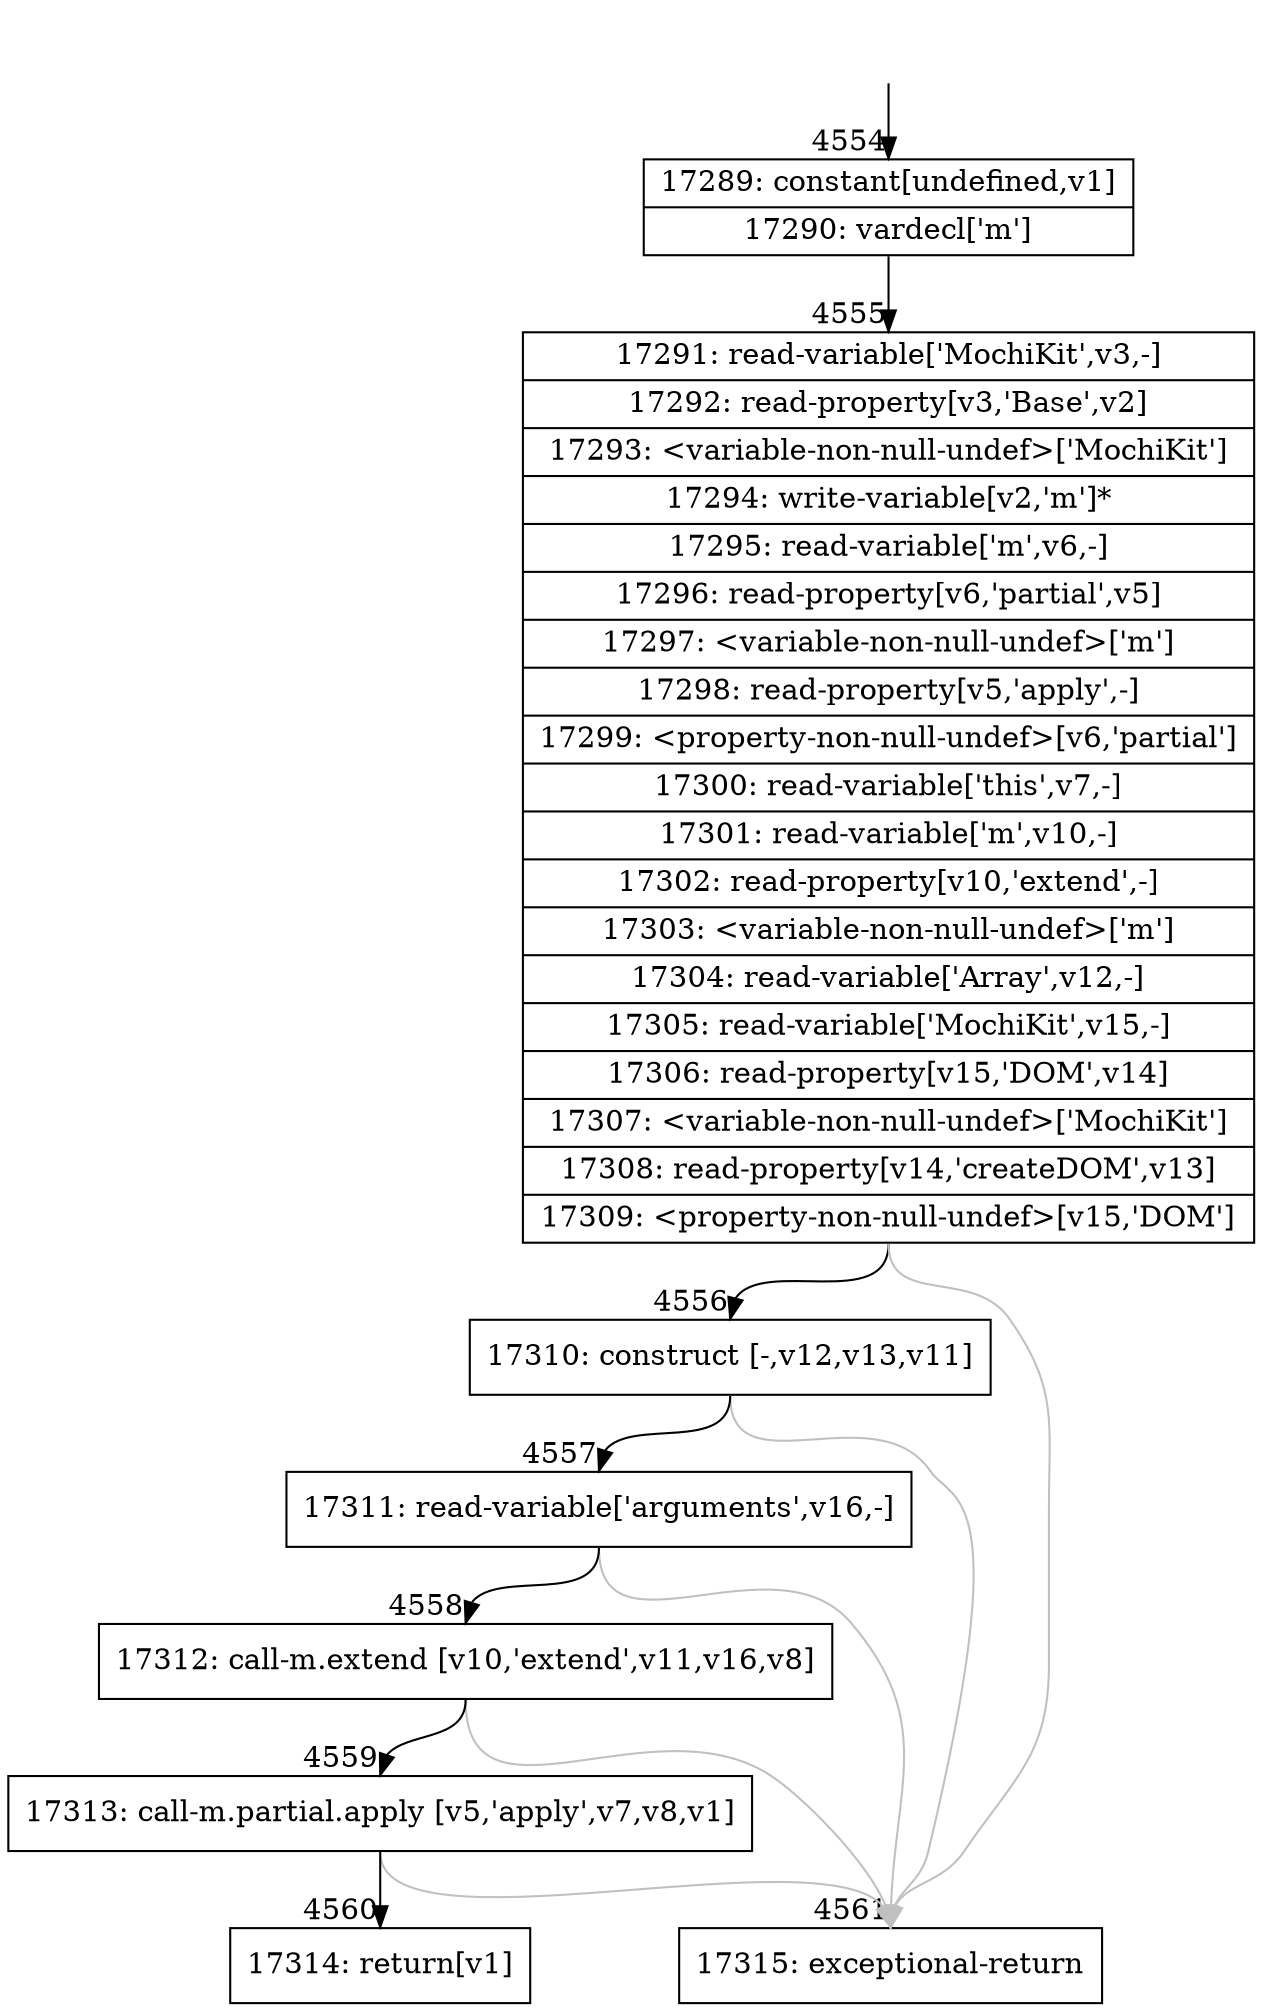 digraph {
rankdir="TD"
BB_entry332[shape=none,label=""];
BB_entry332 -> BB4554 [tailport=s, headport=n, headlabel="    4554"]
BB4554 [shape=record label="{17289: constant[undefined,v1]|17290: vardecl['m']}" ] 
BB4554 -> BB4555 [tailport=s, headport=n, headlabel="      4555"]
BB4555 [shape=record label="{17291: read-variable['MochiKit',v3,-]|17292: read-property[v3,'Base',v2]|17293: \<variable-non-null-undef\>['MochiKit']|17294: write-variable[v2,'m']*|17295: read-variable['m',v6,-]|17296: read-property[v6,'partial',v5]|17297: \<variable-non-null-undef\>['m']|17298: read-property[v5,'apply',-]|17299: \<property-non-null-undef\>[v6,'partial']|17300: read-variable['this',v7,-]|17301: read-variable['m',v10,-]|17302: read-property[v10,'extend',-]|17303: \<variable-non-null-undef\>['m']|17304: read-variable['Array',v12,-]|17305: read-variable['MochiKit',v15,-]|17306: read-property[v15,'DOM',v14]|17307: \<variable-non-null-undef\>['MochiKit']|17308: read-property[v14,'createDOM',v13]|17309: \<property-non-null-undef\>[v15,'DOM']}" ] 
BB4555 -> BB4556 [tailport=s, headport=n, headlabel="      4556"]
BB4555 -> BB4561 [tailport=s, headport=n, color=gray, headlabel="      4561"]
BB4556 [shape=record label="{17310: construct [-,v12,v13,v11]}" ] 
BB4556 -> BB4557 [tailport=s, headport=n, headlabel="      4557"]
BB4556 -> BB4561 [tailport=s, headport=n, color=gray]
BB4557 [shape=record label="{17311: read-variable['arguments',v16,-]}" ] 
BB4557 -> BB4558 [tailport=s, headport=n, headlabel="      4558"]
BB4557 -> BB4561 [tailport=s, headport=n, color=gray]
BB4558 [shape=record label="{17312: call-m.extend [v10,'extend',v11,v16,v8]}" ] 
BB4558 -> BB4559 [tailport=s, headport=n, headlabel="      4559"]
BB4558 -> BB4561 [tailport=s, headport=n, color=gray]
BB4559 [shape=record label="{17313: call-m.partial.apply [v5,'apply',v7,v8,v1]}" ] 
BB4559 -> BB4560 [tailport=s, headport=n, headlabel="      4560"]
BB4559 -> BB4561 [tailport=s, headport=n, color=gray]
BB4560 [shape=record label="{17314: return[v1]}" ] 
BB4561 [shape=record label="{17315: exceptional-return}" ] 
//#$~ 3165
}
